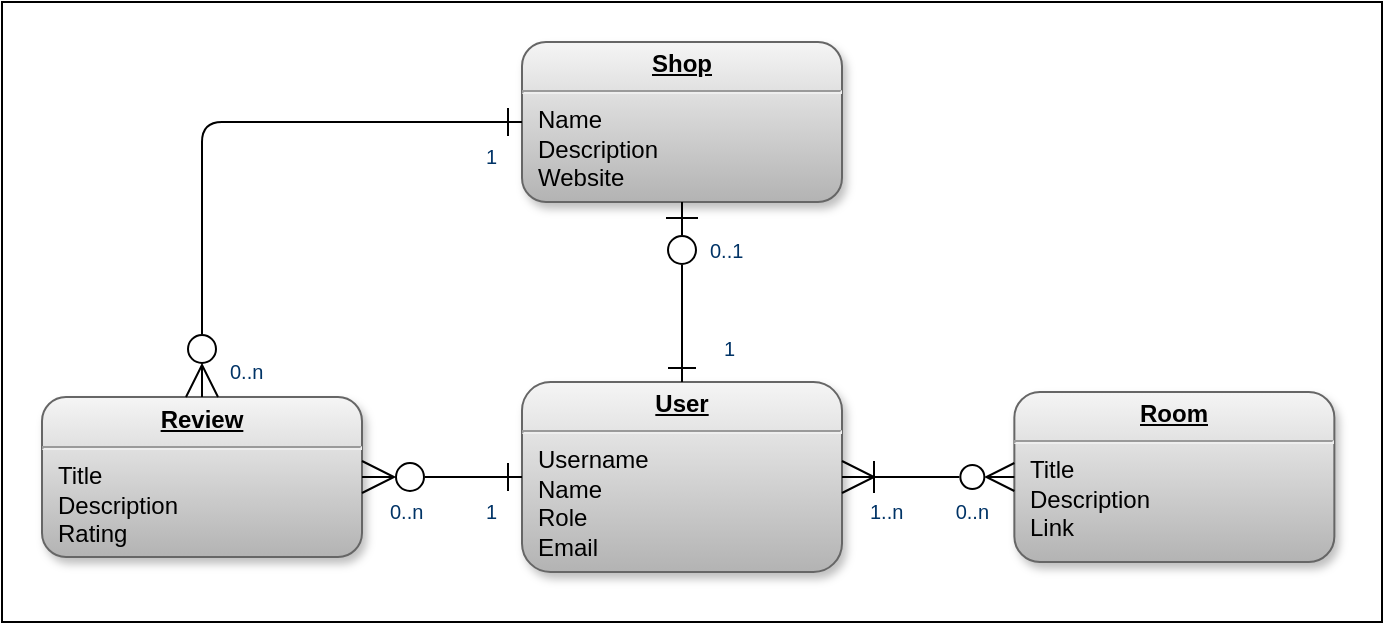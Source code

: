 <mxfile>
    <diagram name="Page-1" id="efa7a0a1-bf9b-a30e-e6df-94a7791c09e9">
        <mxGraphModel dx="837" dy="739" grid="1" gridSize="10" guides="1" tooltips="1" connect="1" arrows="1" fold="1" page="1" pageScale="1" pageWidth="826" pageHeight="1169" background="none" math="0" shadow="0">
            <root>
                <mxCell id="0"/>
                <mxCell id="1" parent="0"/>
                <mxCell id="87" value="" style="rounded=0;whiteSpace=wrap;html=1;fillColor=#FFFFFF;" vertex="1" parent="1">
                    <mxGeometry x="70" y="20" width="690" height="310" as="geometry"/>
                </mxCell>
                <mxCell id="22" value="&lt;p style=&quot;margin: 0px ; margin-top: 4px ; text-align: center ; text-decoration: underline&quot;&gt;&lt;strong&gt;&lt;font color=&quot;#000000&quot;&gt;User&lt;/font&gt;&lt;/strong&gt;&lt;/p&gt;&lt;hr&gt;&lt;p style=&quot;margin: 0px ; margin-left: 8px&quot;&gt;&lt;font color=&quot;#000000&quot;&gt;Username&lt;/font&gt;&lt;/p&gt;&lt;p style=&quot;margin: 0px ; margin-left: 8px&quot;&gt;&lt;font color=&quot;#000000&quot;&gt;Name&lt;/font&gt;&lt;/p&gt;&lt;p style=&quot;margin: 0px ; margin-left: 8px&quot;&gt;&lt;font color=&quot;#000000&quot;&gt;Role&lt;/font&gt;&lt;/p&gt;&lt;p style=&quot;margin: 0px ; margin-left: 8px&quot;&gt;&lt;font color=&quot;#000000&quot;&gt;Email&lt;/font&gt;&lt;br&gt;&lt;/p&gt;" style="verticalAlign=top;align=left;overflow=fill;fontSize=12;fontFamily=Helvetica;html=1;strokeColor=#666666;shadow=1;fillColor=#f5f5f5;spacingTop=2;spacingLeft=2;spacingBottom=2;spacingRight=2;rounded=1;gradientColor=#b3b3b3;" parent="1" vertex="1">
                    <mxGeometry x="330" y="210" width="160" height="95" as="geometry"/>
                </mxCell>
                <mxCell id="27" value="&lt;p style=&quot;margin: 4px 0px 0px ; text-decoration: underline&quot; align=&quot;center&quot;&gt;&lt;strong&gt;&lt;font color=&quot;#000000&quot;&gt;Review&lt;/font&gt;&lt;/strong&gt;&lt;/p&gt;&lt;hr align=&quot;left&quot;&gt;&lt;div align=&quot;left&quot;&gt;&lt;p style=&quot;margin: 0px ; margin-left: 8px&quot;&gt;&lt;font color=&quot;#000000&quot;&gt;Title&lt;br&gt;&lt;/font&gt;&lt;/p&gt;&lt;p style=&quot;margin: 0px ; margin-left: 8px&quot;&gt;&lt;font color=&quot;#000000&quot;&gt;Description&lt;br&gt;&lt;/font&gt;&lt;/p&gt;&lt;p style=&quot;margin: 0px ; margin-left: 8px&quot;&gt;&lt;font color=&quot;#000000&quot;&gt;Rating&lt;/font&gt;&lt;/p&gt;&lt;/div&gt;" style="verticalAlign=top;align=left;overflow=fill;fontSize=12;fontFamily=Helvetica;html=1;strokeColor=#666666;shadow=1;fillColor=#f5f5f5;spacingTop=2;spacingLeft=2;spacingBottom=2;spacingRight=2;rounded=1;gradientColor=#b3b3b3;" parent="1" vertex="1">
                    <mxGeometry x="90" y="217.5" width="160" height="80" as="geometry"/>
                </mxCell>
                <mxCell id="30" value="&lt;p style=&quot;margin: 0px ; margin-top: 4px ; text-align: center ; text-decoration: underline&quot;&gt;&lt;strong&gt;&lt;font color=&quot;#000000&quot;&gt;Room&lt;/font&gt;&lt;/strong&gt;&lt;/p&gt;&lt;hr&gt;&lt;div&gt;&lt;p style=&quot;margin: 0px ; margin-left: 8px&quot;&gt;&lt;font color=&quot;#000000&quot;&gt;Title&lt;br&gt;&lt;/font&gt;&lt;/p&gt;&lt;p style=&quot;margin: 0px ; margin-left: 8px&quot;&gt;&lt;font color=&quot;#000000&quot;&gt;Description&lt;br&gt;&lt;/font&gt;&lt;/p&gt;&lt;p style=&quot;margin: 0px ; margin-left: 8px&quot;&gt;&lt;font color=&quot;#000000&quot;&gt;Link&lt;/font&gt;&lt;br&gt;&lt;/p&gt;&lt;/div&gt;" style="verticalAlign=top;align=left;overflow=fill;fontSize=12;fontFamily=Helvetica;html=1;strokeColor=#666666;shadow=1;fillColor=#f5f5f5;spacingTop=2;spacingLeft=2;spacingBottom=2;spacingRight=2;rounded=1;gradientColor=#b3b3b3;glass=0;" parent="1" vertex="1">
                    <mxGeometry x="576.18" y="215" width="160" height="85" as="geometry"/>
                </mxCell>
                <mxCell id="35" value="&lt;p style=&quot;margin: 0px ; margin-top: 4px ; text-align: center ; text-decoration: underline&quot;&gt;&lt;strong&gt;&lt;font color=&quot;#000000&quot;&gt;Shop&lt;/font&gt;&lt;/strong&gt;&lt;/p&gt;&lt;hr&gt;&lt;div&gt;&lt;p style=&quot;margin: 0px ; margin-left: 8px&quot;&gt;&lt;font color=&quot;#000000&quot;&gt;Name&lt;br&gt;&lt;/font&gt;&lt;/p&gt;&lt;p style=&quot;margin: 0px ; margin-left: 8px&quot;&gt;&lt;font color=&quot;#000000&quot;&gt;Description&lt;br&gt;&lt;/font&gt;&lt;/p&gt;&lt;p style=&quot;margin: 0px ; margin-left: 8px&quot;&gt;&lt;font color=&quot;#000000&quot;&gt;Website&lt;/font&gt;&lt;br&gt;&lt;/p&gt;&lt;/div&gt;" style="verticalAlign=top;align=left;overflow=fill;fontSize=12;fontFamily=Helvetica;html=1;strokeColor=#666666;shadow=1;fillColor=#f5f5f5;spacingTop=2;spacingLeft=5;spacingBottom=2;spacingRight=2;rounded=1;gradientColor=#b3b3b3;" parent="1" vertex="1">
                    <mxGeometry x="330" y="40" width="160" height="80" as="geometry"/>
                </mxCell>
                <mxCell id="57" value="" style="endArrow=ERone;endSize=12;startArrow=ERzeroToOne;startSize=14;startFill=0;edgeStyle=orthogonalEdgeStyle;spacingTop=2;spacingLeft=2;spacingBottom=2;spacingRight=2;exitX=0.5;exitY=1;exitDx=0;exitDy=0;entryX=0.5;entryY=0;entryDx=0;entryDy=0;endFill=0;rounded=1;strokeColor=#000000;" parent="1" source="35" target="22" edge="1">
                    <mxGeometry x="719.36" y="130" as="geometry">
                        <mxPoint x="750" y="480" as="sourcePoint"/>
                        <mxPoint x="700" y="630" as="targetPoint"/>
                    </mxGeometry>
                </mxCell>
                <mxCell id="58" value="0..1" style="resizable=0;align=left;verticalAlign=top;labelBackgroundColor=#ffffff;fontSize=10;strokeColor=#003366;shadow=1;fillColor=#D4E1F5;fontColor=#003366;spacingTop=2;spacingLeft=2;spacingBottom=2;spacingRight=2;rounded=1;" parent="57" connectable="0" vertex="1">
                    <mxGeometry x="-1" relative="1" as="geometry">
                        <mxPoint x="10" y="10" as="offset"/>
                    </mxGeometry>
                </mxCell>
                <mxCell id="59" value="1" style="resizable=0;align=right;verticalAlign=top;labelBackgroundColor=#ffffff;fontSize=10;strokeColor=#003366;shadow=1;fillColor=#D4E1F5;fontColor=#003366;spacingTop=2;spacingLeft=2;spacingBottom=2;spacingRight=2;rounded=1;" parent="57" connectable="0" vertex="1">
                    <mxGeometry x="1" relative="1" as="geometry">
                        <mxPoint x="30" y="-31" as="offset"/>
                    </mxGeometry>
                </mxCell>
                <mxCell id="84" value="" style="endArrow=ERone;endSize=12;startArrow=ERzeroToMany;startSize=14;startFill=0;edgeStyle=orthogonalEdgeStyle;spacingTop=2;spacingLeft=2;spacingBottom=2;spacingRight=2;entryX=0;entryY=0.5;entryDx=0;entryDy=0;exitX=1;exitY=0.5;exitDx=0;exitDy=0;endFill=0;rounded=1;strokeColor=#000000;" parent="1" source="27" target="22" edge="1">
                    <mxGeometry x="839.36" y="80" as="geometry">
                        <mxPoint x="270" y="370" as="sourcePoint"/>
                        <mxPoint x="490" y="420" as="targetPoint"/>
                    </mxGeometry>
                </mxCell>
                <mxCell id="85" value="0..n" style="resizable=0;align=left;verticalAlign=top;labelBackgroundColor=#ffffff;fontSize=10;strokeColor=#003366;shadow=1;fillColor=#D4E1F5;fontColor=#003366;spacingTop=2;spacingLeft=2;spacingBottom=2;spacingRight=2;rounded=1;" parent="84" connectable="0" vertex="1">
                    <mxGeometry x="-1" relative="1" as="geometry">
                        <mxPoint x="10" y="3" as="offset"/>
                    </mxGeometry>
                </mxCell>
                <mxCell id="86" value="1" style="resizable=0;align=right;verticalAlign=top;labelBackgroundColor=#ffffff;fontSize=10;strokeColor=#003366;shadow=1;fillColor=#D4E1F5;fontColor=#003366;spacingTop=2;spacingLeft=2;spacingBottom=2;spacingRight=2;direction=south;rounded=1;" parent="84" connectable="0" vertex="1">
                    <mxGeometry x="1" relative="1" as="geometry">
                        <mxPoint x="-9" y="3" as="offset"/>
                    </mxGeometry>
                </mxCell>
                <mxCell id="DJTY-E1UatT_blveEKm3-118" value="" style="endArrow=ERone;endSize=12;startArrow=ERzeroToMany;startSize=14;startFill=0;edgeStyle=orthogonalEdgeStyle;spacingTop=2;spacingLeft=2;spacingBottom=2;spacingRight=2;entryX=0;entryY=0.5;entryDx=0;entryDy=0;exitX=0.5;exitY=0;exitDx=0;exitDy=0;endFill=0;rounded=1;strokeColor=#000000;" parent="1" source="27" target="35" edge="1">
                    <mxGeometry x="849.36" y="90" as="geometry">
                        <mxPoint x="230.0" y="267.5" as="sourcePoint"/>
                        <mxPoint x="340.0" y="267.5" as="targetPoint"/>
                    </mxGeometry>
                </mxCell>
                <mxCell id="DJTY-E1UatT_blveEKm3-119" value="0..n" style="resizable=0;align=left;verticalAlign=top;labelBackgroundColor=#ffffff;fontSize=10;strokeColor=#003366;shadow=1;fillColor=#D4E1F5;fontColor=#003366;spacingTop=2;spacingLeft=2;spacingBottom=2;spacingRight=2;rounded=1;" parent="DJTY-E1UatT_blveEKm3-118" connectable="0" vertex="1">
                    <mxGeometry x="-1" relative="1" as="geometry">
                        <mxPoint x="10" y="-27" as="offset"/>
                    </mxGeometry>
                </mxCell>
                <mxCell id="DJTY-E1UatT_blveEKm3-120" value="1" style="resizable=0;align=right;verticalAlign=top;labelBackgroundColor=#ffffff;fontSize=10;strokeColor=#003366;shadow=1;fillColor=#D4E1F5;fontColor=#003366;spacingTop=2;spacingLeft=2;spacingBottom=2;spacingRight=2;direction=south;rounded=1;" parent="DJTY-E1UatT_blveEKm3-118" connectable="0" vertex="1">
                    <mxGeometry x="1" relative="1" as="geometry">
                        <mxPoint x="-9" y="3" as="offset"/>
                    </mxGeometry>
                </mxCell>
                <mxCell id="DJTY-E1UatT_blveEKm3-121" value="" style="endArrow=ERzeroToMany;endSize=12;startArrow=ERoneToMany;startSize=14;startFill=0;edgeStyle=orthogonalEdgeStyle;spacingTop=2;spacingLeft=2;spacingBottom=2;spacingRight=2;exitX=1;exitY=0.5;exitDx=0;exitDy=0;endFill=0;entryX=0;entryY=0.5;entryDx=0;entryDy=0;rounded=1;strokeColor=#000000;" parent="1" source="22" target="30" edge="1">
                    <mxGeometry x="1119.36" y="202.5" as="geometry">
                        <mxPoint x="530.0" y="380" as="sourcePoint"/>
                        <mxPoint x="920" y="350" as="targetPoint"/>
                    </mxGeometry>
                </mxCell>
                <mxCell id="DJTY-E1UatT_blveEKm3-122" value="1..n" style="resizable=0;align=left;verticalAlign=top;labelBackgroundColor=#ffffff;fontSize=10;strokeColor=#003366;shadow=1;fillColor=#D4E1F5;fontColor=#003366;spacingTop=2;spacingLeft=2;spacingBottom=2;spacingRight=2;rounded=1;" parent="DJTY-E1UatT_blveEKm3-121" connectable="0" vertex="1">
                    <mxGeometry x="-1" relative="1" as="geometry">
                        <mxPoint x="10" y="3" as="offset"/>
                    </mxGeometry>
                </mxCell>
                <mxCell id="DJTY-E1UatT_blveEKm3-123" value="0..n" style="resizable=0;align=right;verticalAlign=top;labelBackgroundColor=#ffffff;fontSize=10;strokeColor=#003366;shadow=1;fillColor=#D4E1F5;fontColor=#003366;spacingTop=2;spacingLeft=2;spacingBottom=2;spacingRight=2;direction=south;rounded=1;" parent="DJTY-E1UatT_blveEKm3-121" connectable="0" vertex="1">
                    <mxGeometry x="1" relative="1" as="geometry">
                        <mxPoint x="-9" y="3" as="offset"/>
                    </mxGeometry>
                </mxCell>
            </root>
        </mxGraphModel>
    </diagram>
</mxfile>